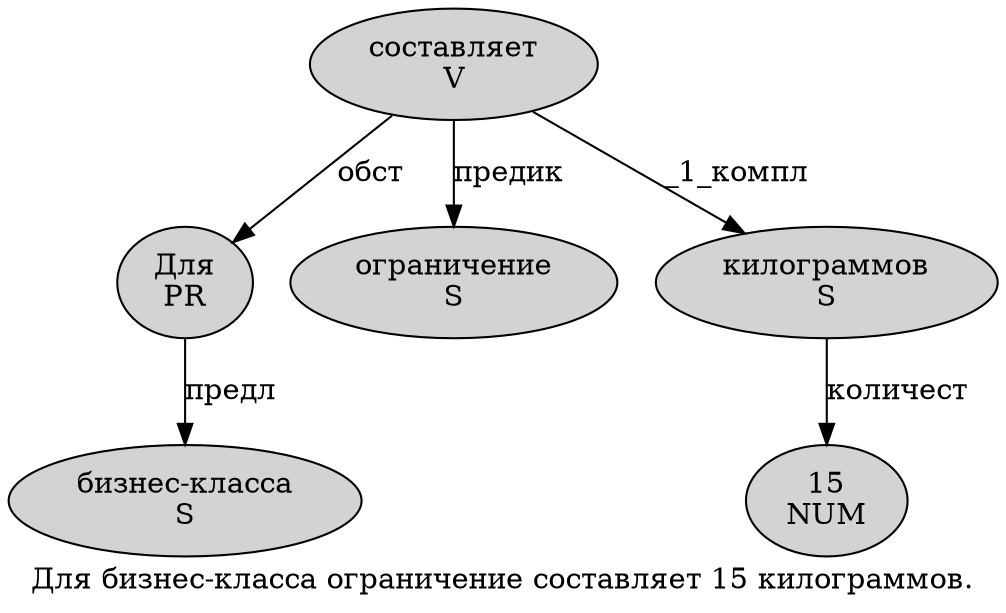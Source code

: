 digraph SENTENCE_1211 {
	graph [label="Для бизнес-класса ограничение составляет 15 килограммов."]
	node [style=filled]
		0 [label="Для
PR" color="" fillcolor=lightgray penwidth=1 shape=ellipse]
		1 [label="бизнес-класса
S" color="" fillcolor=lightgray penwidth=1 shape=ellipse]
		2 [label="ограничение
S" color="" fillcolor=lightgray penwidth=1 shape=ellipse]
		3 [label="составляет
V" color="" fillcolor=lightgray penwidth=1 shape=ellipse]
		4 [label="15
NUM" color="" fillcolor=lightgray penwidth=1 shape=ellipse]
		5 [label="килограммов
S" color="" fillcolor=lightgray penwidth=1 shape=ellipse]
			5 -> 4 [label="количест"]
			0 -> 1 [label="предл"]
			3 -> 0 [label="обст"]
			3 -> 2 [label="предик"]
			3 -> 5 [label="_1_компл"]
}